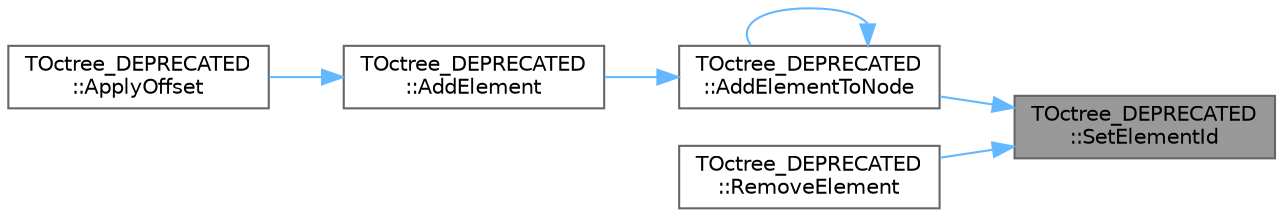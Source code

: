 digraph "TOctree_DEPRECATED::SetElementId"
{
 // INTERACTIVE_SVG=YES
 // LATEX_PDF_SIZE
  bgcolor="transparent";
  edge [fontname=Helvetica,fontsize=10,labelfontname=Helvetica,labelfontsize=10];
  node [fontname=Helvetica,fontsize=10,shape=box,height=0.2,width=0.4];
  rankdir="RL";
  Node1 [id="Node000001",label="TOctree_DEPRECATED\l::SetElementId",height=0.2,width=0.4,color="gray40", fillcolor="grey60", style="filled", fontcolor="black",tooltip=" "];
  Node1 -> Node2 [id="edge1_Node000001_Node000002",dir="back",color="steelblue1",style="solid",tooltip=" "];
  Node2 [id="Node000002",label="TOctree_DEPRECATED\l::AddElementToNode",height=0.2,width=0.4,color="grey40", fillcolor="white", style="filled",URL="$d1/dfb/classTOctree__DEPRECATED.html#abd2d9475a8392920066214535c864fdc",tooltip="Adds an element to a node or its children."];
  Node2 -> Node3 [id="edge2_Node000002_Node000003",dir="back",color="steelblue1",style="solid",tooltip=" "];
  Node3 [id="Node000003",label="TOctree_DEPRECATED\l::AddElement",height=0.2,width=0.4,color="grey40", fillcolor="white", style="filled",URL="$d1/dfb/classTOctree__DEPRECATED.html#aff4c7ca514bdb263de836a92f03f492b",tooltip="Adds an element to the octree."];
  Node3 -> Node4 [id="edge3_Node000003_Node000004",dir="back",color="steelblue1",style="solid",tooltip=" "];
  Node4 [id="Node000004",label="TOctree_DEPRECATED\l::ApplyOffset",height=0.2,width=0.4,color="grey40", fillcolor="white", style="filled",URL="$d1/dfb/classTOctree__DEPRECATED.html#a9ca49ee8586fe4a12910c93213d646a3",tooltip="Apply an arbitrary offset to all elements in the tree InOffset - offset to apply bGlobalOctree - hint..."];
  Node2 -> Node2 [id="edge4_Node000002_Node000002",dir="back",color="steelblue1",style="solid",tooltip=" "];
  Node1 -> Node5 [id="edge5_Node000001_Node000005",dir="back",color="steelblue1",style="solid",tooltip=" "];
  Node5 [id="Node000005",label="TOctree_DEPRECATED\l::RemoveElement",height=0.2,width=0.4,color="grey40", fillcolor="white", style="filled",URL="$d1/dfb/classTOctree__DEPRECATED.html#a96a94f6097c55ac0449bdbdfdef13def",tooltip="Removes an element from the octree."];
}
